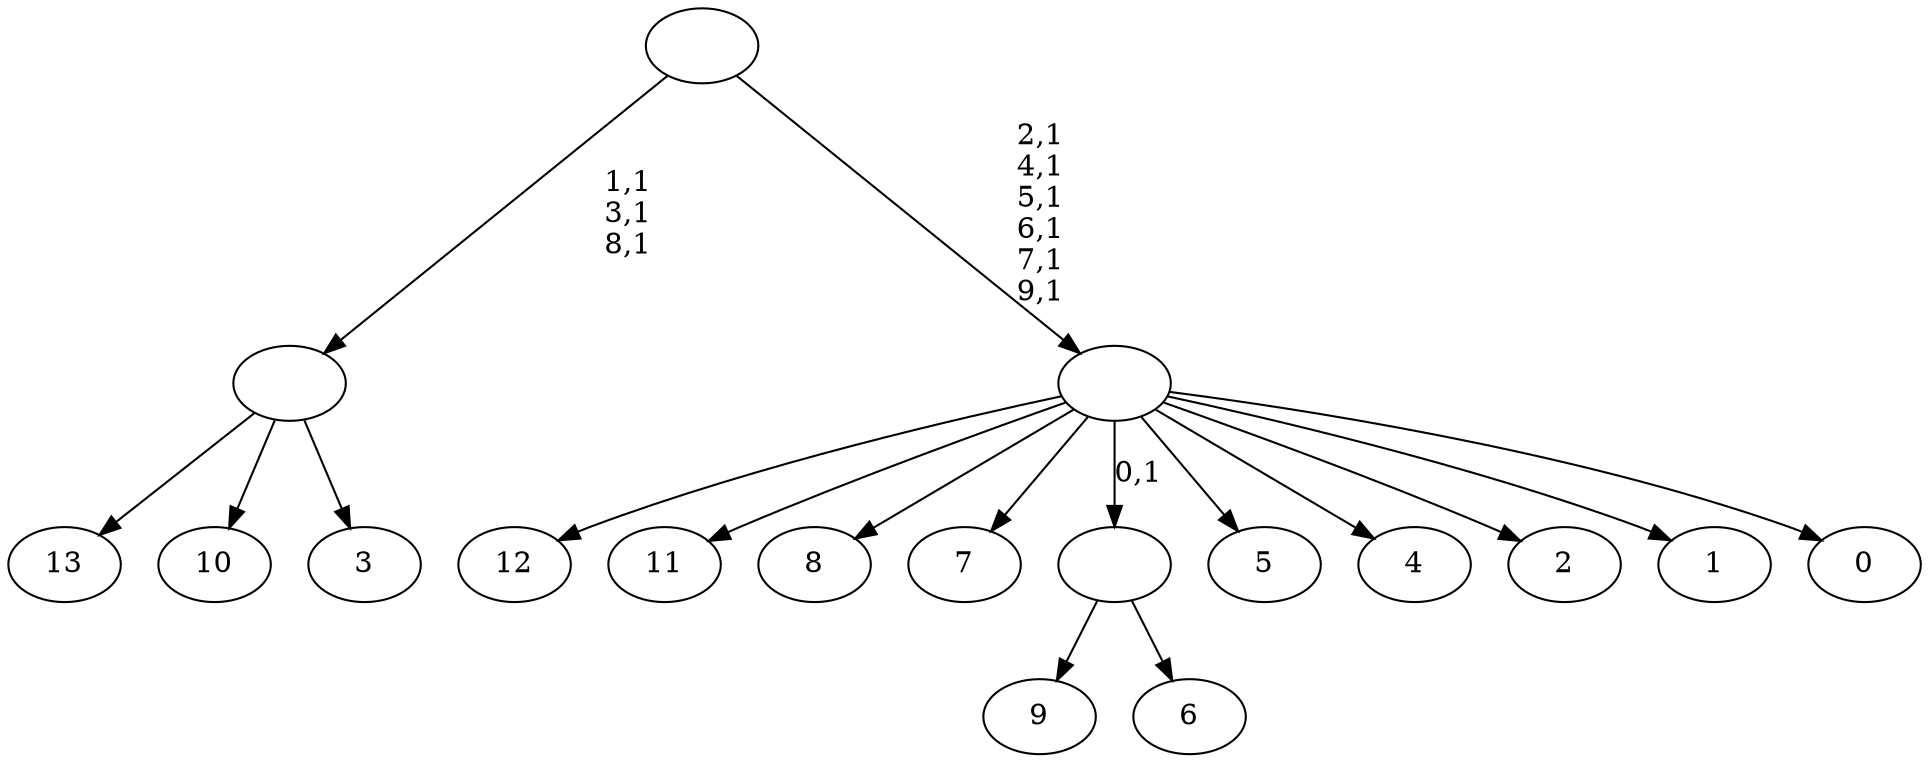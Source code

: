 digraph T {
	24 [label="13"]
	23 [label="12"]
	22 [label="11"]
	21 [label="10"]
	20 [label="9"]
	19 [label="8"]
	18 [label="7"]
	17 [label="6"]
	16 [label=""]
	15 [label="5"]
	14 [label="4"]
	13 [label="3"]
	12 [label=""]
	9 [label="2"]
	8 [label="1"]
	7 [label="0"]
	6 [label=""]
	0 [label=""]
	16 -> 20 [label=""]
	16 -> 17 [label=""]
	12 -> 24 [label=""]
	12 -> 21 [label=""]
	12 -> 13 [label=""]
	6 -> 23 [label=""]
	6 -> 22 [label=""]
	6 -> 19 [label=""]
	6 -> 18 [label=""]
	6 -> 16 [label="0,1"]
	6 -> 15 [label=""]
	6 -> 14 [label=""]
	6 -> 9 [label=""]
	6 -> 8 [label=""]
	6 -> 7 [label=""]
	0 -> 6 [label="2,1\n4,1\n5,1\n6,1\n7,1\n9,1"]
	0 -> 12 [label="1,1\n3,1\n8,1"]
}
